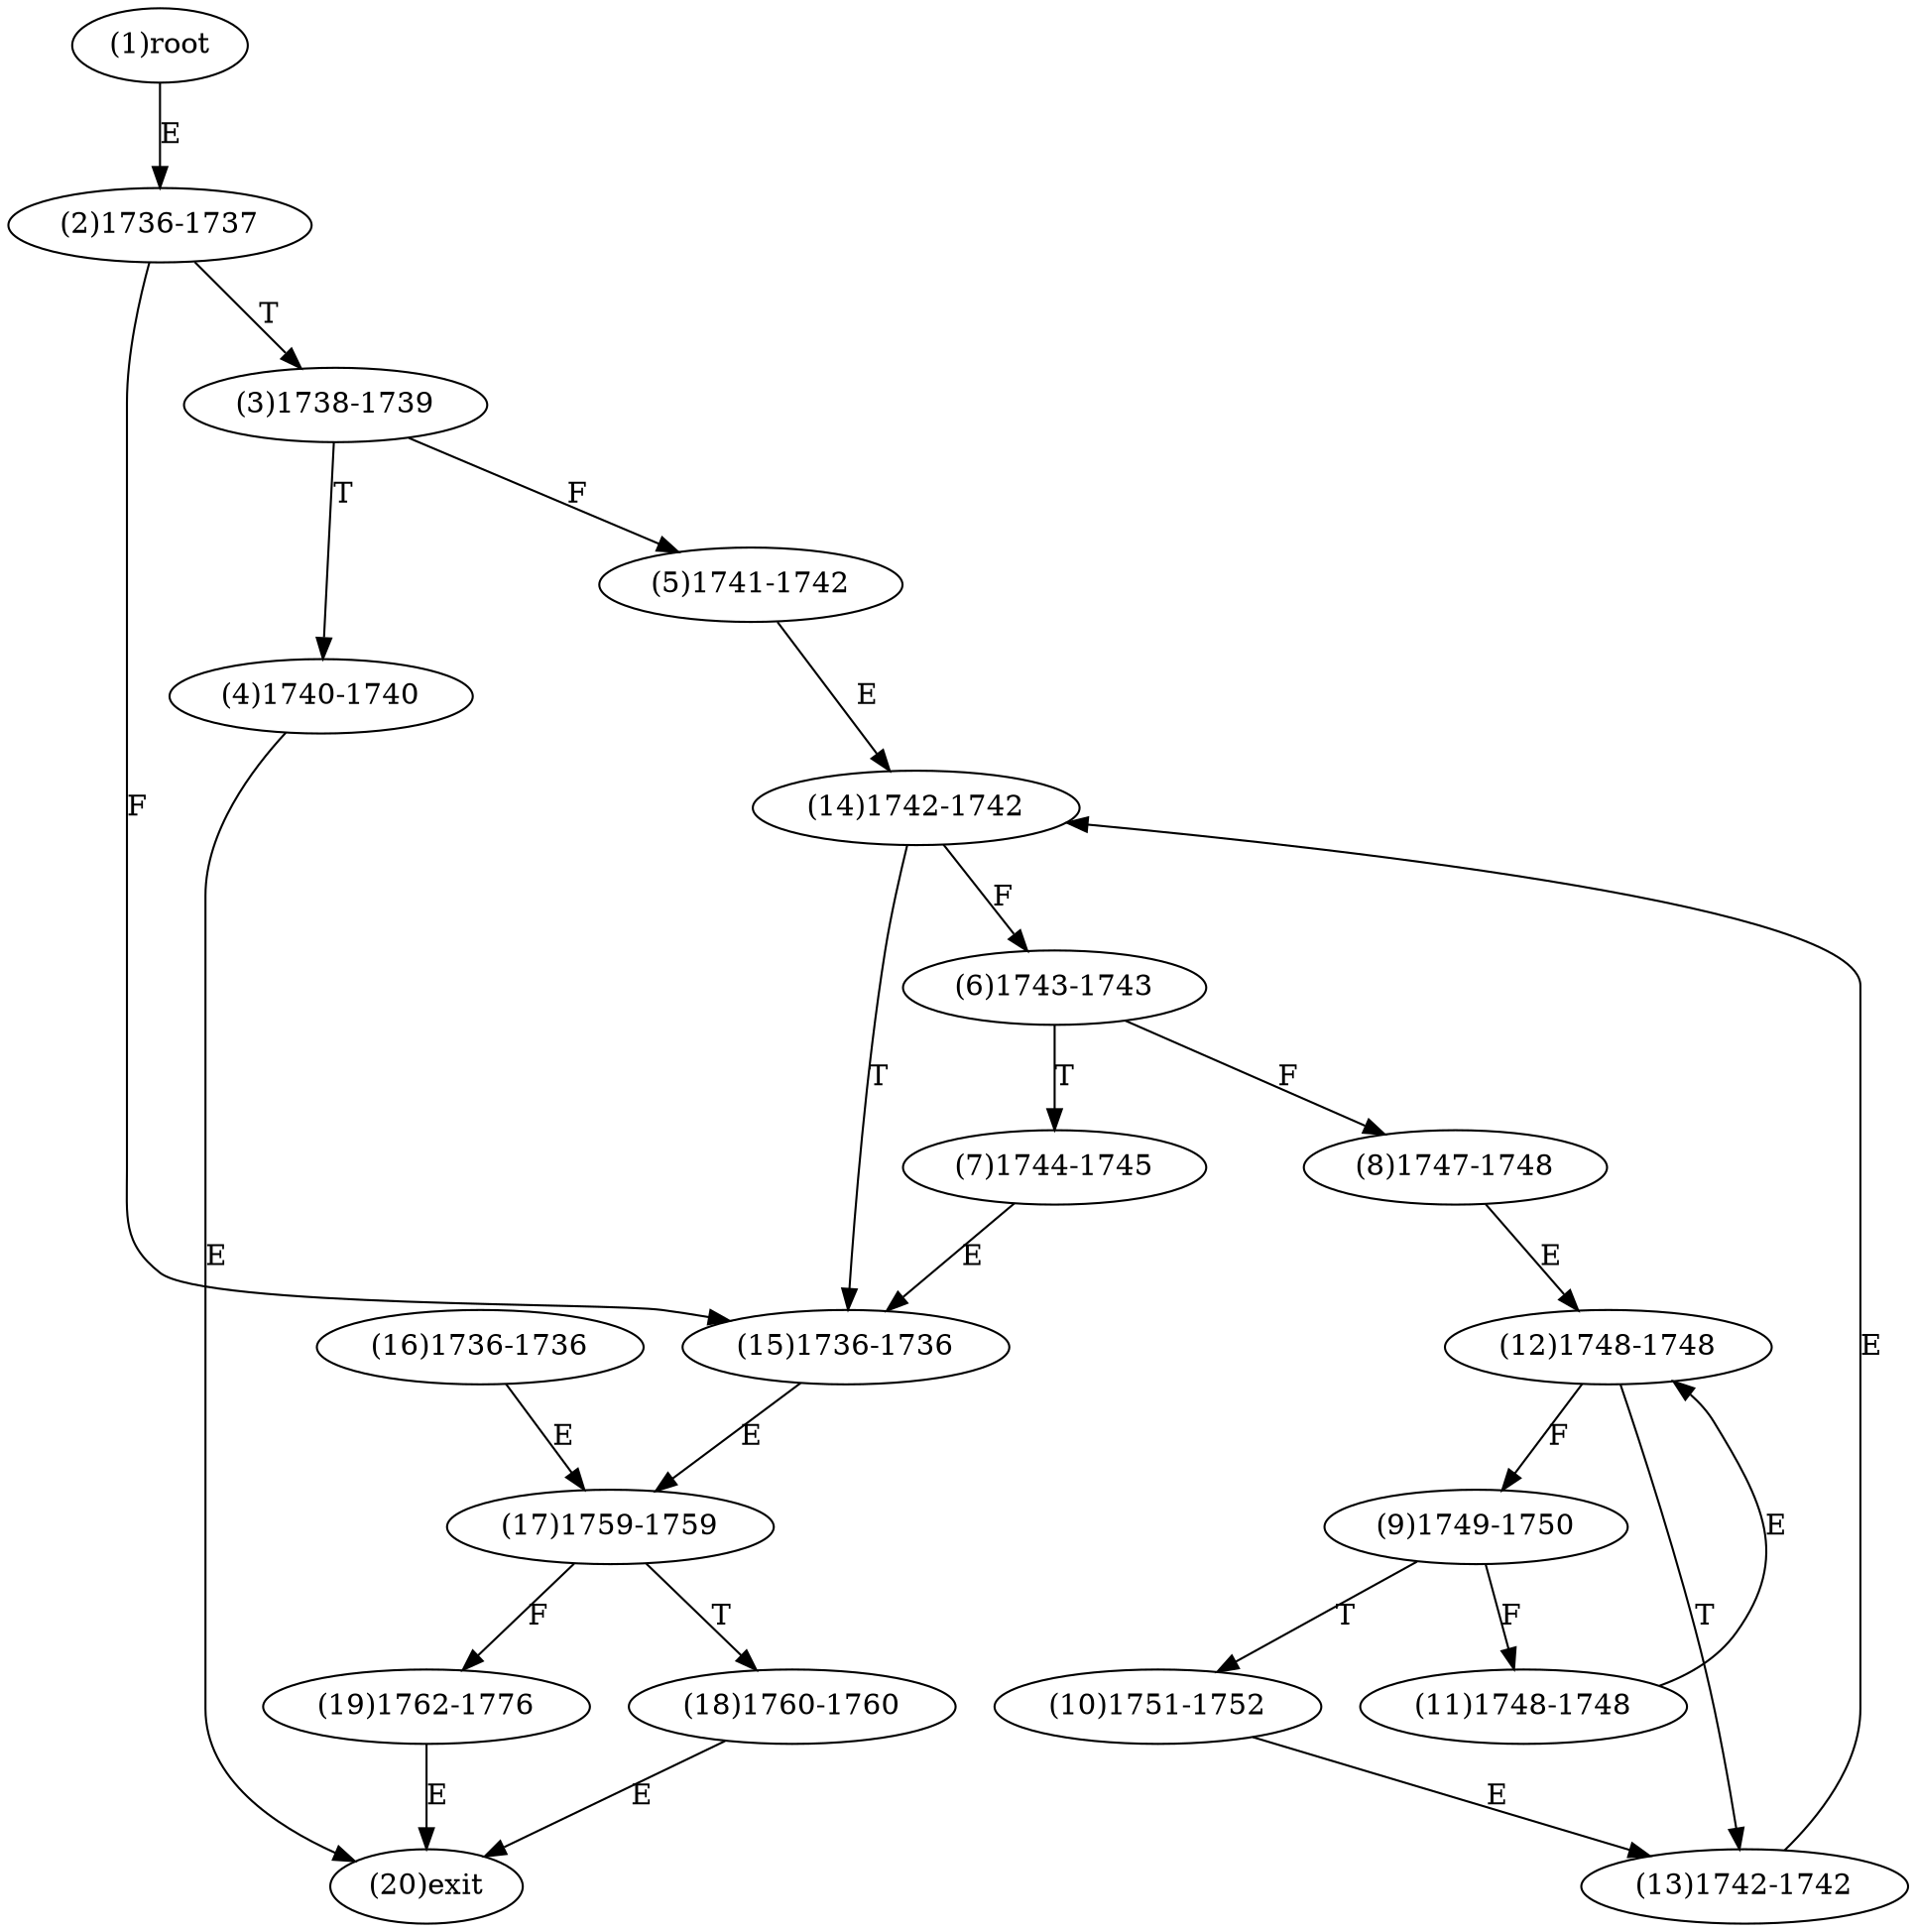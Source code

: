 digraph "" { 
1[ label="(1)root"];
2[ label="(2)1736-1737"];
3[ label="(3)1738-1739"];
4[ label="(4)1740-1740"];
5[ label="(5)1741-1742"];
6[ label="(6)1743-1743"];
7[ label="(7)1744-1745"];
8[ label="(8)1747-1748"];
9[ label="(9)1749-1750"];
10[ label="(10)1751-1752"];
11[ label="(11)1748-1748"];
12[ label="(12)1748-1748"];
13[ label="(13)1742-1742"];
14[ label="(14)1742-1742"];
15[ label="(15)1736-1736"];
17[ label="(17)1759-1759"];
16[ label="(16)1736-1736"];
19[ label="(19)1762-1776"];
18[ label="(18)1760-1760"];
20[ label="(20)exit"];
1->2[ label="E"];
2->15[ label="F"];
2->3[ label="T"];
3->5[ label="F"];
3->4[ label="T"];
4->20[ label="E"];
5->14[ label="E"];
6->8[ label="F"];
6->7[ label="T"];
7->15[ label="E"];
8->12[ label="E"];
9->11[ label="F"];
9->10[ label="T"];
10->13[ label="E"];
11->12[ label="E"];
12->9[ label="F"];
12->13[ label="T"];
13->14[ label="E"];
14->6[ label="F"];
14->15[ label="T"];
15->17[ label="E"];
16->17[ label="E"];
17->19[ label="F"];
17->18[ label="T"];
18->20[ label="E"];
19->20[ label="E"];
}